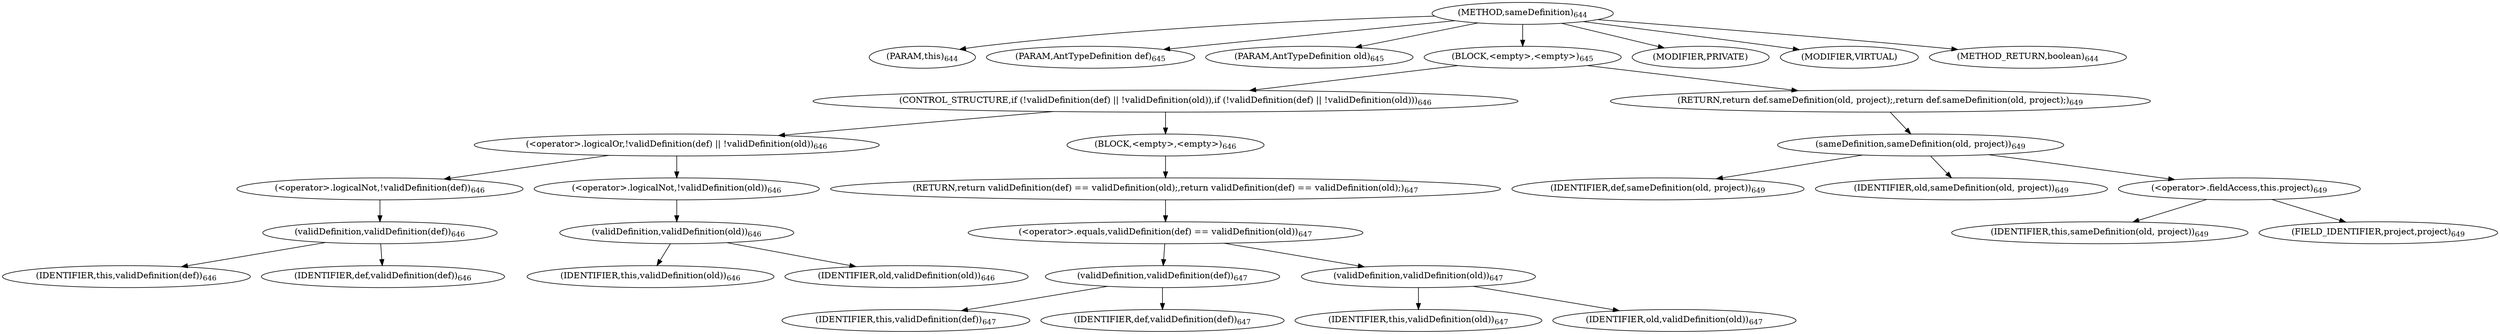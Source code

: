 digraph "sameDefinition" {  
"1190" [label = <(METHOD,sameDefinition)<SUB>644</SUB>> ]
"45" [label = <(PARAM,this)<SUB>644</SUB>> ]
"1191" [label = <(PARAM,AntTypeDefinition def)<SUB>645</SUB>> ]
"1192" [label = <(PARAM,AntTypeDefinition old)<SUB>645</SUB>> ]
"1193" [label = <(BLOCK,&lt;empty&gt;,&lt;empty&gt;)<SUB>645</SUB>> ]
"1194" [label = <(CONTROL_STRUCTURE,if (!validDefinition(def) || !validDefinition(old)),if (!validDefinition(def) || !validDefinition(old)))<SUB>646</SUB>> ]
"1195" [label = <(&lt;operator&gt;.logicalOr,!validDefinition(def) || !validDefinition(old))<SUB>646</SUB>> ]
"1196" [label = <(&lt;operator&gt;.logicalNot,!validDefinition(def))<SUB>646</SUB>> ]
"1197" [label = <(validDefinition,validDefinition(def))<SUB>646</SUB>> ]
"44" [label = <(IDENTIFIER,this,validDefinition(def))<SUB>646</SUB>> ]
"1198" [label = <(IDENTIFIER,def,validDefinition(def))<SUB>646</SUB>> ]
"1199" [label = <(&lt;operator&gt;.logicalNot,!validDefinition(old))<SUB>646</SUB>> ]
"1200" [label = <(validDefinition,validDefinition(old))<SUB>646</SUB>> ]
"46" [label = <(IDENTIFIER,this,validDefinition(old))<SUB>646</SUB>> ]
"1201" [label = <(IDENTIFIER,old,validDefinition(old))<SUB>646</SUB>> ]
"1202" [label = <(BLOCK,&lt;empty&gt;,&lt;empty&gt;)<SUB>646</SUB>> ]
"1203" [label = <(RETURN,return validDefinition(def) == validDefinition(old);,return validDefinition(def) == validDefinition(old);)<SUB>647</SUB>> ]
"1204" [label = <(&lt;operator&gt;.equals,validDefinition(def) == validDefinition(old))<SUB>647</SUB>> ]
"1205" [label = <(validDefinition,validDefinition(def))<SUB>647</SUB>> ]
"47" [label = <(IDENTIFIER,this,validDefinition(def))<SUB>647</SUB>> ]
"1206" [label = <(IDENTIFIER,def,validDefinition(def))<SUB>647</SUB>> ]
"1207" [label = <(validDefinition,validDefinition(old))<SUB>647</SUB>> ]
"48" [label = <(IDENTIFIER,this,validDefinition(old))<SUB>647</SUB>> ]
"1208" [label = <(IDENTIFIER,old,validDefinition(old))<SUB>647</SUB>> ]
"1209" [label = <(RETURN,return def.sameDefinition(old, project);,return def.sameDefinition(old, project);)<SUB>649</SUB>> ]
"1210" [label = <(sameDefinition,sameDefinition(old, project))<SUB>649</SUB>> ]
"1211" [label = <(IDENTIFIER,def,sameDefinition(old, project))<SUB>649</SUB>> ]
"1212" [label = <(IDENTIFIER,old,sameDefinition(old, project))<SUB>649</SUB>> ]
"1213" [label = <(&lt;operator&gt;.fieldAccess,this.project)<SUB>649</SUB>> ]
"1214" [label = <(IDENTIFIER,this,sameDefinition(old, project))<SUB>649</SUB>> ]
"1215" [label = <(FIELD_IDENTIFIER,project,project)<SUB>649</SUB>> ]
"1216" [label = <(MODIFIER,PRIVATE)> ]
"1217" [label = <(MODIFIER,VIRTUAL)> ]
"1218" [label = <(METHOD_RETURN,boolean)<SUB>644</SUB>> ]
  "1190" -> "45" 
  "1190" -> "1191" 
  "1190" -> "1192" 
  "1190" -> "1193" 
  "1190" -> "1216" 
  "1190" -> "1217" 
  "1190" -> "1218" 
  "1193" -> "1194" 
  "1193" -> "1209" 
  "1194" -> "1195" 
  "1194" -> "1202" 
  "1195" -> "1196" 
  "1195" -> "1199" 
  "1196" -> "1197" 
  "1197" -> "44" 
  "1197" -> "1198" 
  "1199" -> "1200" 
  "1200" -> "46" 
  "1200" -> "1201" 
  "1202" -> "1203" 
  "1203" -> "1204" 
  "1204" -> "1205" 
  "1204" -> "1207" 
  "1205" -> "47" 
  "1205" -> "1206" 
  "1207" -> "48" 
  "1207" -> "1208" 
  "1209" -> "1210" 
  "1210" -> "1211" 
  "1210" -> "1212" 
  "1210" -> "1213" 
  "1213" -> "1214" 
  "1213" -> "1215" 
}
